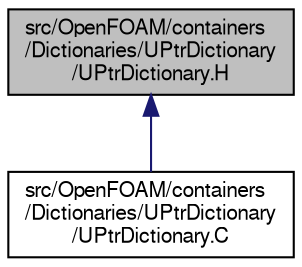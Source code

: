 digraph "src/OpenFOAM/containers/Dictionaries/UPtrDictionary/UPtrDictionary.H"
{
  bgcolor="transparent";
  edge [fontname="FreeSans",fontsize="10",labelfontname="FreeSans",labelfontsize="10"];
  node [fontname="FreeSans",fontsize="10",shape=record];
  Node60 [label="src/OpenFOAM/containers\l/Dictionaries/UPtrDictionary\l/UPtrDictionary.H",height=0.2,width=0.4,color="black", fillcolor="grey75", style="filled", fontcolor="black"];
  Node60 -> Node61 [dir="back",color="midnightblue",fontsize="10",style="solid",fontname="FreeSans"];
  Node61 [label="src/OpenFOAM/containers\l/Dictionaries/UPtrDictionary\l/UPtrDictionary.C",height=0.2,width=0.4,color="black",URL="$a08453.html"];
}
